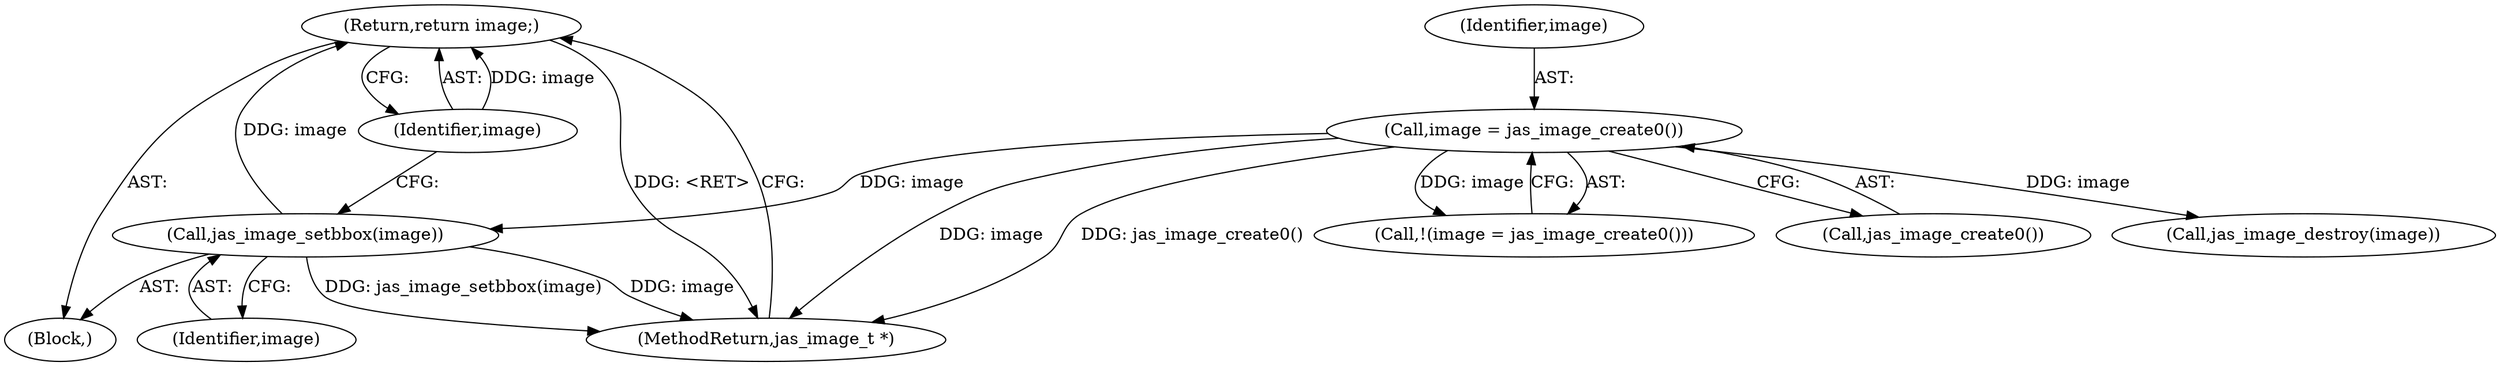 digraph "0_jasper_d42b2388f7f8e0332c846675133acea151fc557a_12@pointer" {
"1000306" [label="(Return,return image;)"];
"1000307" [label="(Identifier,image)"];
"1000304" [label="(Call,jas_image_setbbox(image))"];
"1000131" [label="(Call,image = jas_image_create0())"];
"1000133" [label="(Call,jas_image_create0())"];
"1000312" [label="(Call,jas_image_destroy(image))"];
"1000304" [label="(Call,jas_image_setbbox(image))"];
"1000307" [label="(Identifier,image)"];
"1000306" [label="(Return,return image;)"];
"1000130" [label="(Call,!(image = jas_image_create0()))"];
"1000131" [label="(Call,image = jas_image_create0())"];
"1000111" [label="(Block,)"];
"1000305" [label="(Identifier,image)"];
"1000316" [label="(MethodReturn,jas_image_t *)"];
"1000132" [label="(Identifier,image)"];
"1000306" -> "1000111"  [label="AST: "];
"1000306" -> "1000307"  [label="CFG: "];
"1000307" -> "1000306"  [label="AST: "];
"1000316" -> "1000306"  [label="CFG: "];
"1000306" -> "1000316"  [label="DDG: <RET>"];
"1000307" -> "1000306"  [label="DDG: image"];
"1000304" -> "1000306"  [label="DDG: image"];
"1000307" -> "1000304"  [label="CFG: "];
"1000304" -> "1000111"  [label="AST: "];
"1000304" -> "1000305"  [label="CFG: "];
"1000305" -> "1000304"  [label="AST: "];
"1000304" -> "1000316"  [label="DDG: jas_image_setbbox(image)"];
"1000304" -> "1000316"  [label="DDG: image"];
"1000131" -> "1000304"  [label="DDG: image"];
"1000131" -> "1000130"  [label="AST: "];
"1000131" -> "1000133"  [label="CFG: "];
"1000132" -> "1000131"  [label="AST: "];
"1000133" -> "1000131"  [label="AST: "];
"1000130" -> "1000131"  [label="CFG: "];
"1000131" -> "1000316"  [label="DDG: image"];
"1000131" -> "1000316"  [label="DDG: jas_image_create0()"];
"1000131" -> "1000130"  [label="DDG: image"];
"1000131" -> "1000312"  [label="DDG: image"];
}
